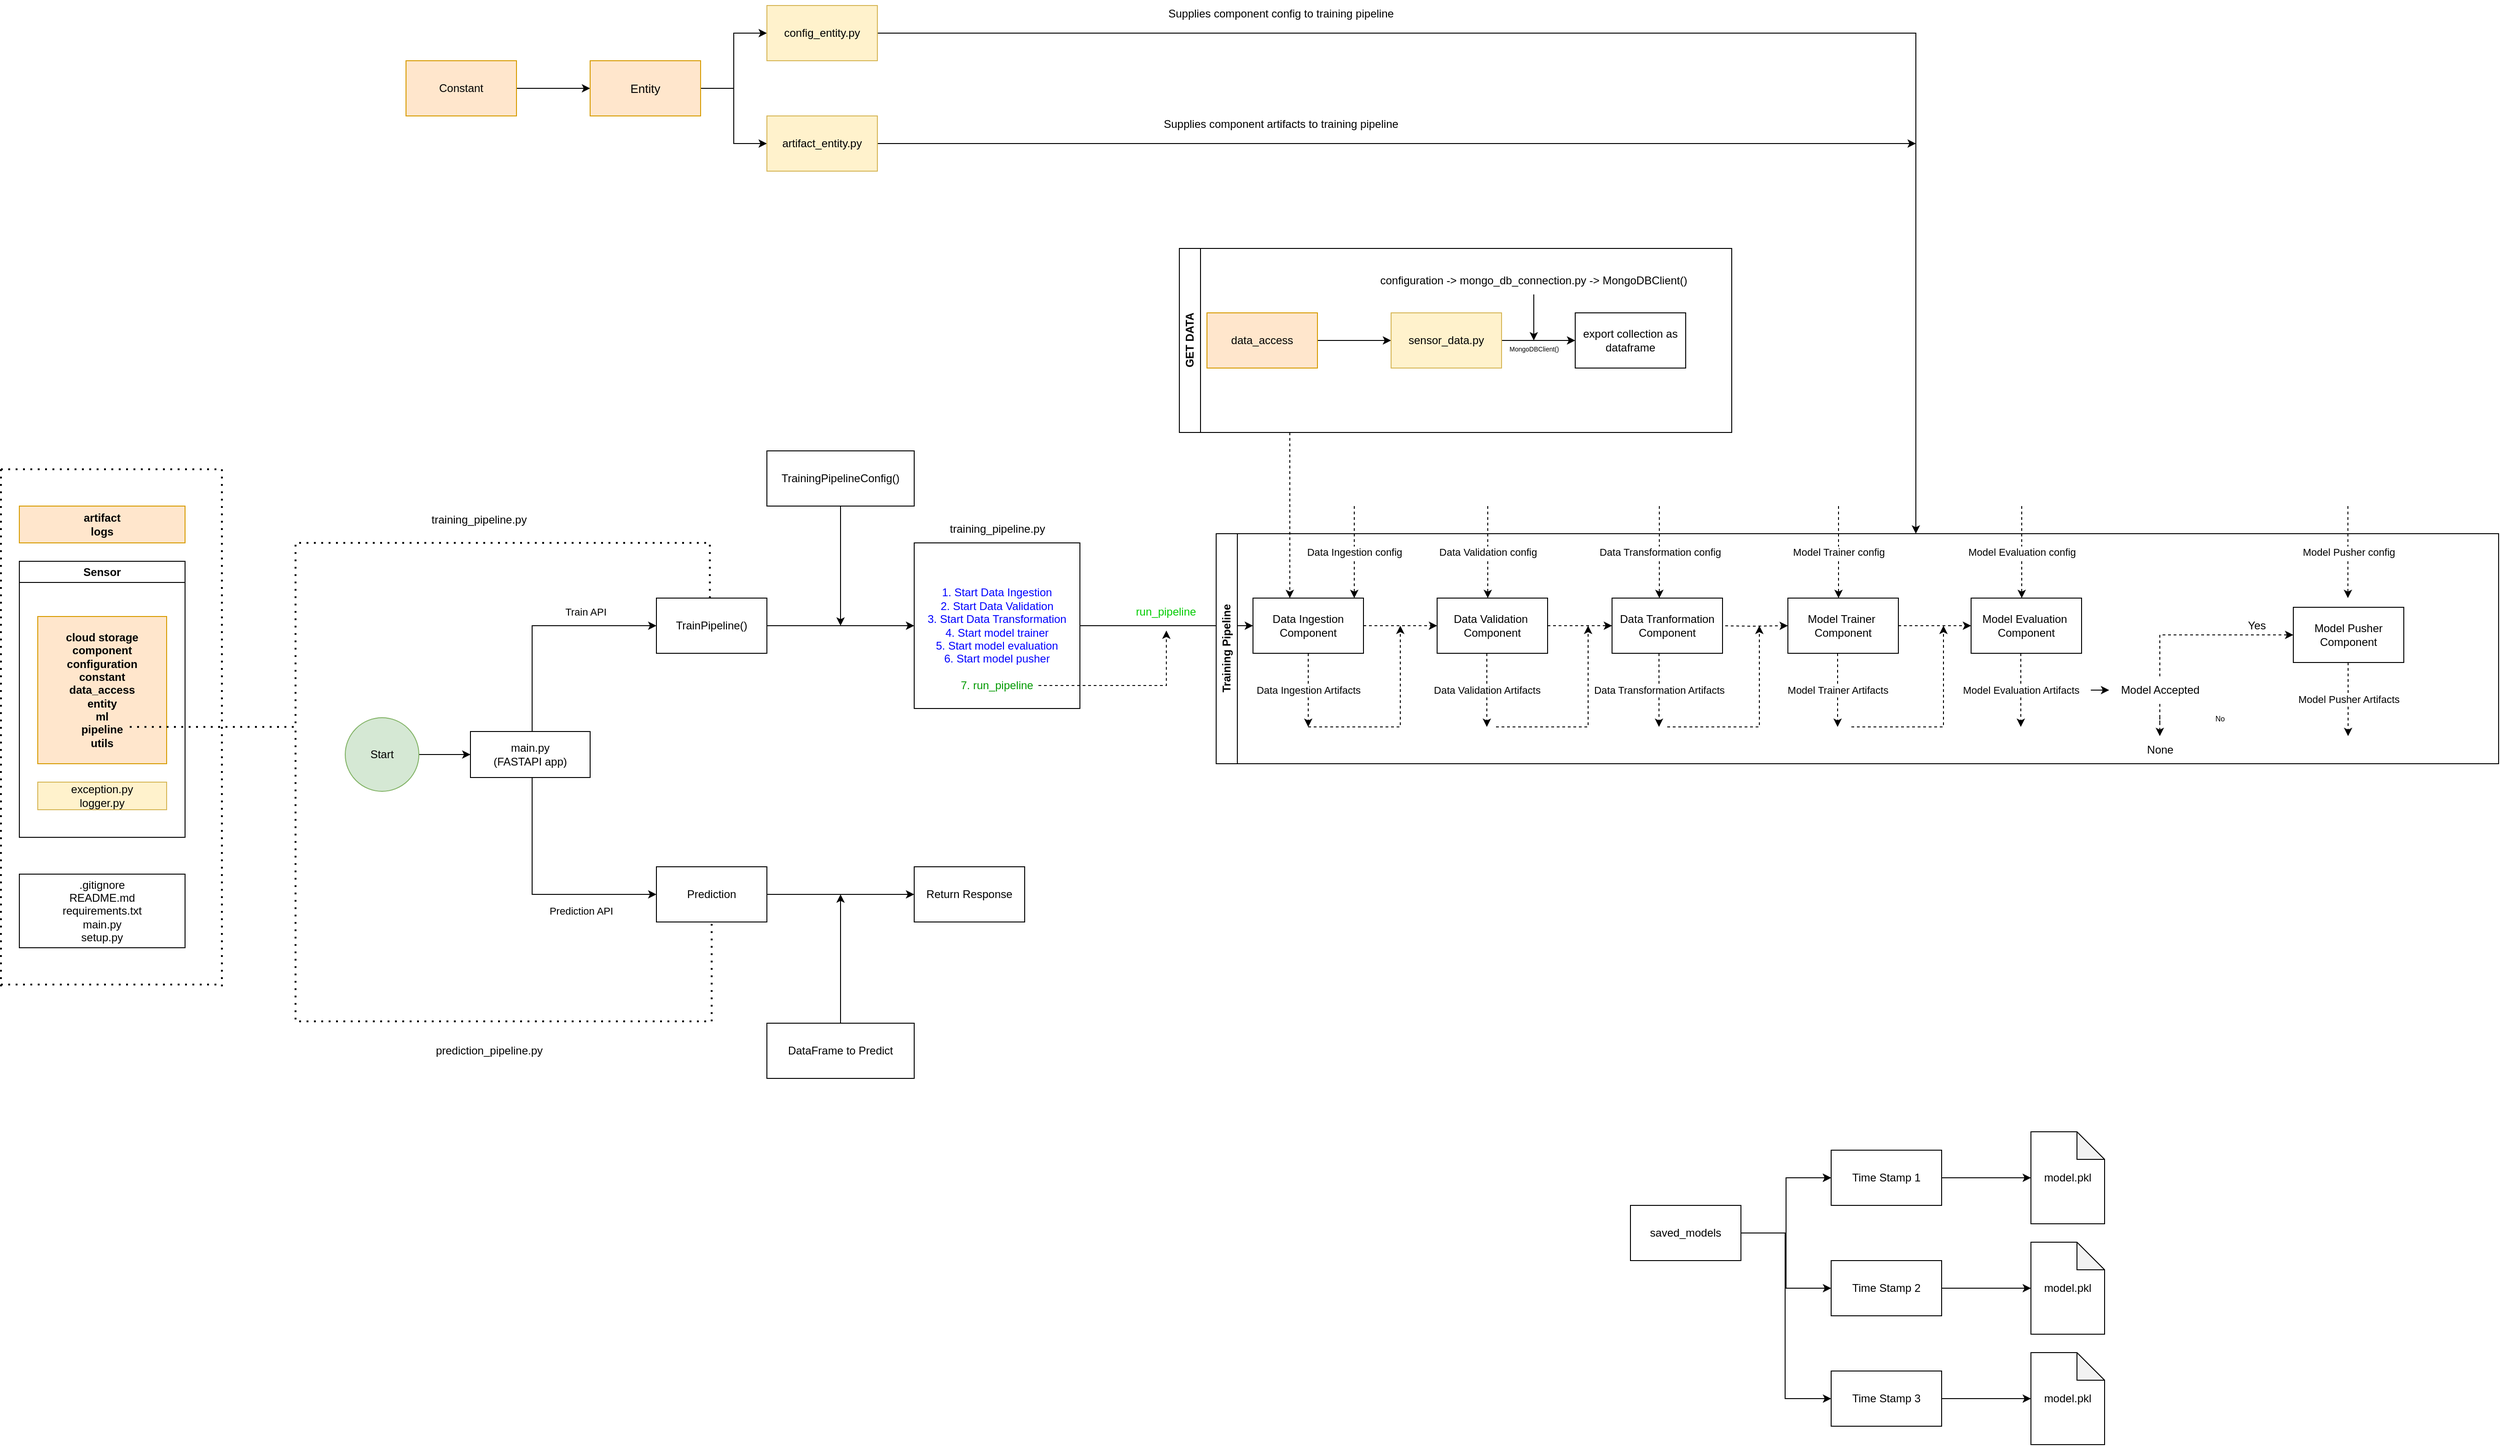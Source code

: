 <mxfile version="20.5.3" type="device"><diagram id="IPs4-Jh3RHgjPR5prfxN" name="Flow Diagram"><mxGraphModel dx="978" dy="1714" grid="1" gridSize="10" guides="1" tooltips="1" connect="1" arrows="1" fold="1" page="1" pageScale="1" pageWidth="827" pageHeight="1169" math="0" shadow="0"><root><mxCell id="0"/><mxCell id="1" parent="0"/><mxCell id="zcaishuVLPDXxo_V44S6-1" value="Sensor" style="swimlane;whiteSpace=wrap;html=1;startSize=23;" vertex="1" parent="1"><mxGeometry x="60" y="-100" width="180" height="300" as="geometry"/></mxCell><mxCell id="zcaishuVLPDXxo_V44S6-2" value="cloud storage&lt;br&gt;component&lt;br&gt;configuration&lt;br&gt;constant&lt;br&gt;data_access&lt;br&gt;entity&lt;br&gt;ml&lt;br&gt;pipeline&lt;br&gt;utils&lt;br&gt;" style="text;html=1;strokeColor=#d79b00;fillColor=#ffe6cc;align=center;verticalAlign=middle;whiteSpace=wrap;rounded=0;fontStyle=1" vertex="1" parent="zcaishuVLPDXxo_V44S6-1"><mxGeometry x="20" y="60" width="140" height="160" as="geometry"/></mxCell><mxCell id="zcaishuVLPDXxo_V44S6-3" value="exception.py&lt;br&gt;logger.py" style="text;html=1;strokeColor=#d6b656;fillColor=#fff2cc;align=center;verticalAlign=middle;whiteSpace=wrap;rounded=0;" vertex="1" parent="zcaishuVLPDXxo_V44S6-1"><mxGeometry x="20" y="240" width="140" height="30" as="geometry"/></mxCell><mxCell id="zcaishuVLPDXxo_V44S6-4" value=".gitignore&lt;br&gt;README.md&lt;br&gt;requirements.txt&lt;br&gt;main.py&lt;br&gt;setup.py" style="rounded=0;whiteSpace=wrap;html=1;" vertex="1" parent="1"><mxGeometry x="60" y="240" width="180" height="80" as="geometry"/></mxCell><mxCell id="zcaishuVLPDXxo_V44S6-5" value="artifact&lt;br&gt;logs" style="rounded=0;whiteSpace=wrap;html=1;fillColor=#ffe6cc;strokeColor=#d79b00;fontStyle=1" vertex="1" parent="1"><mxGeometry x="60" y="-160" width="180" height="40" as="geometry"/></mxCell><mxCell id="zcaishuVLPDXxo_V44S6-6" value="" style="endArrow=none;dashed=1;html=1;dashPattern=1 3;strokeWidth=2;rounded=0;" edge="1" parent="1"><mxGeometry width="50" height="50" relative="1" as="geometry"><mxPoint x="40" y="362" as="sourcePoint"/><mxPoint x="40" y="-200" as="targetPoint"/></mxGeometry></mxCell><mxCell id="zcaishuVLPDXxo_V44S6-7" value="" style="endArrow=none;dashed=1;html=1;dashPattern=1 3;strokeWidth=2;rounded=0;" edge="1" parent="1"><mxGeometry width="50" height="50" relative="1" as="geometry"><mxPoint x="280" y="362" as="sourcePoint"/><mxPoint x="280" y="-200" as="targetPoint"/></mxGeometry></mxCell><mxCell id="zcaishuVLPDXxo_V44S6-8" value="" style="endArrow=none;dashed=1;html=1;dashPattern=1 3;strokeWidth=2;rounded=0;" edge="1" parent="1"><mxGeometry width="50" height="50" relative="1" as="geometry"><mxPoint x="40" y="-200" as="sourcePoint"/><mxPoint x="280" y="-200" as="targetPoint"/></mxGeometry></mxCell><mxCell id="zcaishuVLPDXxo_V44S6-9" value="" style="endArrow=none;dashed=1;html=1;dashPattern=1 3;strokeWidth=2;rounded=0;" edge="1" parent="1"><mxGeometry width="50" height="50" relative="1" as="geometry"><mxPoint x="40" y="360" as="sourcePoint"/><mxPoint x="280" y="360" as="targetPoint"/></mxGeometry></mxCell><mxCell id="FrkZ5Uh_TTPf2oTjVdjD-3" value="" style="edgeStyle=orthogonalEdgeStyle;rounded=0;orthogonalLoop=1;jettySize=auto;html=1;exitX=0.5;exitY=0;exitDx=0;exitDy=0;" edge="1" parent="1" source="zcaishuVLPDXxo_V44S6-10" target="FrkZ5Uh_TTPf2oTjVdjD-2"><mxGeometry relative="1" as="geometry"><mxPoint x="617.0" y="50" as="sourcePoint"/><Array as="points"><mxPoint x="617" y="85"/><mxPoint x="617" y="-30"/></Array></mxGeometry></mxCell><mxCell id="FrkZ5Uh_TTPf2oTjVdjD-5" value="" style="edgeStyle=orthogonalEdgeStyle;rounded=0;orthogonalLoop=1;jettySize=auto;html=1;exitX=0.5;exitY=1;exitDx=0;exitDy=0;" edge="1" parent="1" source="zcaishuVLPDXxo_V44S6-10" target="FrkZ5Uh_TTPf2oTjVdjD-4"><mxGeometry relative="1" as="geometry"><mxPoint x="617.0" y="182" as="sourcePoint"/><Array as="points"><mxPoint x="617" y="135"/><mxPoint x="617" y="262"/></Array></mxGeometry></mxCell><mxCell id="zcaishuVLPDXxo_V44S6-10" value="main.py&lt;br&gt;(FASTAPI app)" style="rounded=0;whiteSpace=wrap;html=1;" vertex="1" parent="1"><mxGeometry x="550" y="85" width="130" height="50" as="geometry"/></mxCell><mxCell id="FrkZ5Uh_TTPf2oTjVdjD-12" value="" style="edgeStyle=orthogonalEdgeStyle;rounded=0;orthogonalLoop=1;jettySize=auto;html=1;" edge="1" parent="1" source="FrkZ5Uh_TTPf2oTjVdjD-2" target="FrkZ5Uh_TTPf2oTjVdjD-11"><mxGeometry relative="1" as="geometry"/></mxCell><mxCell id="FrkZ5Uh_TTPf2oTjVdjD-2" value="TrainPipeline()" style="whiteSpace=wrap;html=1;rounded=0;" vertex="1" parent="1"><mxGeometry x="752" y="-60" width="120" height="60" as="geometry"/></mxCell><mxCell id="FrkZ5Uh_TTPf2oTjVdjD-16" style="edgeStyle=orthogonalEdgeStyle;rounded=0;orthogonalLoop=1;jettySize=auto;html=1;entryX=0;entryY=0.5;entryDx=0;entryDy=0;fontColor=#000000;" edge="1" parent="1" source="FrkZ5Uh_TTPf2oTjVdjD-4"><mxGeometry relative="1" as="geometry"><mxPoint x="1032" y="262" as="targetPoint"/></mxGeometry></mxCell><mxCell id="FrkZ5Uh_TTPf2oTjVdjD-4" value="Prediction" style="whiteSpace=wrap;html=1;rounded=0;" vertex="1" parent="1"><mxGeometry x="752" y="232" width="120" height="60" as="geometry"/></mxCell><mxCell id="FrkZ5Uh_TTPf2oTjVdjD-6" value="" style="endArrow=none;dashed=1;html=1;dashPattern=1 3;strokeWidth=2;rounded=0;exitX=0.714;exitY=0.75;exitDx=0;exitDy=0;exitPerimeter=0;" edge="1" parent="1" source="zcaishuVLPDXxo_V44S6-2"><mxGeometry width="50" height="50" relative="1" as="geometry"><mxPoint x="410" y="110" as="sourcePoint"/><mxPoint x="810" y="-60" as="targetPoint"/><Array as="points"><mxPoint x="360" y="80"/><mxPoint x="360" y="-120"/><mxPoint x="810" y="-120"/><mxPoint x="810" y="-60"/></Array></mxGeometry></mxCell><mxCell id="FrkZ5Uh_TTPf2oTjVdjD-8" value="" style="endArrow=none;dashed=1;html=1;dashPattern=1 3;strokeWidth=2;rounded=0;entryX=0.5;entryY=1;entryDx=0;entryDy=0;" edge="1" parent="1" target="FrkZ5Uh_TTPf2oTjVdjD-4"><mxGeometry width="50" height="50" relative="1" as="geometry"><mxPoint x="180" y="80" as="sourcePoint"/><mxPoint x="670" y="200" as="targetPoint"/><Array as="points"><mxPoint x="360" y="80"/><mxPoint x="360" y="400"/><mxPoint x="720" y="400"/><mxPoint x="812" y="400"/></Array></mxGeometry></mxCell><mxCell id="FrkZ5Uh_TTPf2oTjVdjD-9" value="training_pipeline.py" style="text;html=1;align=center;verticalAlign=middle;resizable=0;points=[];autosize=1;strokeColor=none;fillColor=none;" vertex="1" parent="1"><mxGeometry x="494" y="-160" width="130" height="30" as="geometry"/></mxCell><mxCell id="FrkZ5Uh_TTPf2oTjVdjD-10" value="prediction_pipeline.py" style="text;html=1;align=center;verticalAlign=middle;resizable=0;points=[];autosize=1;strokeColor=none;fillColor=none;" vertex="1" parent="1"><mxGeometry x="500" y="417" width="140" height="30" as="geometry"/></mxCell><mxCell id="FrkZ5Uh_TTPf2oTjVdjD-23" value="" style="edgeStyle=orthogonalEdgeStyle;rounded=0;orthogonalLoop=1;jettySize=auto;html=1;fontColor=#000000;" edge="1" parent="1" source="FrkZ5Uh_TTPf2oTjVdjD-11" target="FrkZ5Uh_TTPf2oTjVdjD-22"><mxGeometry relative="1" as="geometry"/></mxCell><mxCell id="FrkZ5Uh_TTPf2oTjVdjD-11" value="&lt;font color=&quot;#0000ff&quot;&gt;1. Start Data Ingestion&lt;br&gt;2. Start Data Validation&lt;br&gt;3. Start Data Transformation&lt;br&gt;4. Start model trainer&lt;br&gt;5. Start model evaluation&lt;br&gt;6. Start model pusher&lt;/font&gt;&lt;br&gt;" style="whiteSpace=wrap;html=1;rounded=0;" vertex="1" parent="1"><mxGeometry x="1032" y="-120" width="180" height="180" as="geometry"/></mxCell><mxCell id="FrkZ5Uh_TTPf2oTjVdjD-14" style="edgeStyle=orthogonalEdgeStyle;rounded=0;orthogonalLoop=1;jettySize=auto;html=1;fontColor=#009900;" edge="1" parent="1" source="FrkZ5Uh_TTPf2oTjVdjD-13"><mxGeometry relative="1" as="geometry"><mxPoint x="952" y="-30" as="targetPoint"/></mxGeometry></mxCell><mxCell id="FrkZ5Uh_TTPf2oTjVdjD-13" value="&lt;font color=&quot;#000000&quot;&gt;TrainingPipelineConfig()&lt;/font&gt;" style="rounded=0;whiteSpace=wrap;html=1;fontColor=#009900;" vertex="1" parent="1"><mxGeometry x="872" y="-220" width="160" height="60" as="geometry"/></mxCell><mxCell id="FrkZ5Uh_TTPf2oTjVdjD-18" style="edgeStyle=orthogonalEdgeStyle;rounded=0;orthogonalLoop=1;jettySize=auto;html=1;fontColor=#000000;" edge="1" parent="1" source="FrkZ5Uh_TTPf2oTjVdjD-17"><mxGeometry relative="1" as="geometry"><mxPoint x="952" y="262" as="targetPoint"/></mxGeometry></mxCell><mxCell id="FrkZ5Uh_TTPf2oTjVdjD-17" value="&lt;font color=&quot;#000000&quot;&gt;DataFrame to Predict&lt;/font&gt;" style="rounded=0;whiteSpace=wrap;html=1;fontColor=#009900;" vertex="1" parent="1"><mxGeometry x="872" y="402" width="160" height="60" as="geometry"/></mxCell><mxCell id="FrkZ5Uh_TTPf2oTjVdjD-21" value="" style="edgeStyle=orthogonalEdgeStyle;rounded=0;orthogonalLoop=1;jettySize=auto;html=1;fontColor=#000000;" edge="1" parent="1" source="FrkZ5Uh_TTPf2oTjVdjD-20" target="zcaishuVLPDXxo_V44S6-10"><mxGeometry relative="1" as="geometry"/></mxCell><mxCell id="FrkZ5Uh_TTPf2oTjVdjD-20" value="Start" style="ellipse;whiteSpace=wrap;html=1;aspect=fixed;fillColor=#d5e8d4;strokeColor=#82b366;" vertex="1" parent="1"><mxGeometry x="414" y="70" width="80" height="80" as="geometry"/></mxCell><mxCell id="FrkZ5Uh_TTPf2oTjVdjD-43" value="" style="edgeStyle=orthogonalEdgeStyle;rounded=0;orthogonalLoop=1;jettySize=auto;html=1;dashed=1;fontColor=#000000;" edge="1" parent="1" source="FrkZ5Uh_TTPf2oTjVdjD-22" target="FrkZ5Uh_TTPf2oTjVdjD-42"><mxGeometry relative="1" as="geometry"/></mxCell><mxCell id="FrkZ5Uh_TTPf2oTjVdjD-22" value="Data Ingestion&lt;br&gt;Component" style="whiteSpace=wrap;html=1;rounded=0;" vertex="1" parent="1"><mxGeometry x="1400" y="-60" width="120" height="60" as="geometry"/></mxCell><mxCell id="FrkZ5Uh_TTPf2oTjVdjD-27" value="&lt;font color=&quot;#00cc00&quot;&gt;run_pipeline&lt;/font&gt;" style="text;html=1;align=center;verticalAlign=middle;resizable=0;points=[];autosize=1;strokeColor=none;fillColor=none;fontColor=#000000;" vertex="1" parent="1"><mxGeometry x="1260" y="-60" width="90" height="30" as="geometry"/></mxCell><mxCell id="FrkZ5Uh_TTPf2oTjVdjD-29" style="edgeStyle=orthogonalEdgeStyle;rounded=0;orthogonalLoop=1;jettySize=auto;html=1;entryX=0.51;entryY=1.175;entryDx=0;entryDy=0;entryPerimeter=0;fontColor=#000000;dashed=1;" edge="1" parent="1" source="FrkZ5Uh_TTPf2oTjVdjD-28" target="FrkZ5Uh_TTPf2oTjVdjD-27"><mxGeometry relative="1" as="geometry"/></mxCell><mxCell id="FrkZ5Uh_TTPf2oTjVdjD-28" value="&lt;font color=&quot;#009900&quot;&gt;7. run_pipeline&lt;/font&gt;" style="text;html=1;strokeColor=none;fillColor=none;align=center;verticalAlign=middle;whiteSpace=wrap;rounded=0;fontColor=#000000;" vertex="1" parent="1"><mxGeometry x="1077" y="20" width="90" height="30" as="geometry"/></mxCell><mxCell id="FrkZ5Uh_TTPf2oTjVdjD-33" value="&lt;font color=&quot;#000000&quot;&gt;training_pipeline.py&lt;/font&gt;" style="text;html=1;align=center;verticalAlign=middle;resizable=0;points=[];autosize=1;strokeColor=none;fillColor=none;fontColor=#00CC00;" vertex="1" parent="1"><mxGeometry x="1057" y="-150" width="130" height="30" as="geometry"/></mxCell><mxCell id="FrkZ5Uh_TTPf2oTjVdjD-40" value="Data" style="endArrow=classic;html=1;rounded=0;dashed=1;fontColor=#000000;exitX=0.5;exitY=1;exitDx=0;exitDy=0;" edge="1" parent="1" source="FrkZ5Uh_TTPf2oTjVdjD-22"><mxGeometry relative="1" as="geometry"><mxPoint x="1390" y="60" as="sourcePoint"/><mxPoint x="1460" y="80" as="targetPoint"/></mxGeometry></mxCell><mxCell id="FrkZ5Uh_TTPf2oTjVdjD-41" value="Data Ingestion Artifacts" style="edgeLabel;resizable=0;html=1;align=center;verticalAlign=middle;fontColor=#000000;" connectable="0" vertex="1" parent="FrkZ5Uh_TTPf2oTjVdjD-40"><mxGeometry relative="1" as="geometry"/></mxCell><mxCell id="FrkZ5Uh_TTPf2oTjVdjD-61" value="" style="edgeStyle=orthogonalEdgeStyle;rounded=0;orthogonalLoop=1;jettySize=auto;html=1;dashed=1;fontColor=#000000;" edge="1" parent="1" source="FrkZ5Uh_TTPf2oTjVdjD-42" target="FrkZ5Uh_TTPf2oTjVdjD-50"><mxGeometry relative="1" as="geometry"/></mxCell><mxCell id="FrkZ5Uh_TTPf2oTjVdjD-42" value="Data Validation&amp;nbsp;&lt;br&gt;Component" style="whiteSpace=wrap;html=1;rounded=0;" vertex="1" parent="1"><mxGeometry x="1600" y="-60" width="120" height="60" as="geometry"/></mxCell><mxCell id="FrkZ5Uh_TTPf2oTjVdjD-44" value="" style="endArrow=classic;html=1;rounded=0;dashed=1;fontColor=#000000;" edge="1" parent="1"><mxGeometry relative="1" as="geometry"><mxPoint x="1655" y="-160" as="sourcePoint"/><mxPoint x="1655" y="-60" as="targetPoint"/></mxGeometry></mxCell><mxCell id="FrkZ5Uh_TTPf2oTjVdjD-45" value="Data Validation config" style="edgeLabel;resizable=0;html=1;align=center;verticalAlign=middle;fontColor=#000000;" connectable="0" vertex="1" parent="FrkZ5Uh_TTPf2oTjVdjD-44"><mxGeometry relative="1" as="geometry"/></mxCell><mxCell id="FrkZ5Uh_TTPf2oTjVdjD-46" value="Data" style="endArrow=classic;html=1;rounded=0;dashed=1;fontColor=#000000;exitX=0.5;exitY=1;exitDx=0;exitDy=0;" edge="1" parent="1"><mxGeometry relative="1" as="geometry"><mxPoint x="1654" as="sourcePoint"/><mxPoint x="1654" y="80" as="targetPoint"/></mxGeometry></mxCell><mxCell id="FrkZ5Uh_TTPf2oTjVdjD-47" value="Data Validation Artifacts" style="edgeLabel;resizable=0;html=1;align=center;verticalAlign=middle;fontColor=#000000;" connectable="0" vertex="1" parent="FrkZ5Uh_TTPf2oTjVdjD-46"><mxGeometry relative="1" as="geometry"/></mxCell><mxCell id="FrkZ5Uh_TTPf2oTjVdjD-48" value="" style="endArrow=classic;html=1;rounded=0;dashed=1;fontColor=#000000;" edge="1" parent="1"><mxGeometry width="50" height="50" relative="1" as="geometry"><mxPoint x="1460" y="80" as="sourcePoint"/><mxPoint x="1560" y="-30" as="targetPoint"/><Array as="points"><mxPoint x="1560" y="80"/></Array></mxGeometry></mxCell><mxCell id="FrkZ5Uh_TTPf2oTjVdjD-49" value="" style="edgeStyle=orthogonalEdgeStyle;rounded=0;orthogonalLoop=1;jettySize=auto;html=1;dashed=1;fontColor=#000000;" edge="1" parent="1" target="FrkZ5Uh_TTPf2oTjVdjD-55"><mxGeometry relative="1" as="geometry"><mxPoint x="1901.0" y="-30" as="sourcePoint"/></mxGeometry></mxCell><mxCell id="FrkZ5Uh_TTPf2oTjVdjD-50" value="Data Tranformation&lt;br&gt;Component" style="whiteSpace=wrap;html=1;rounded=0;" vertex="1" parent="1"><mxGeometry x="1790" y="-60" width="120" height="60" as="geometry"/></mxCell><mxCell id="FrkZ5Uh_TTPf2oTjVdjD-51" value="" style="endArrow=classic;html=1;rounded=0;dashed=1;fontColor=#000000;" edge="1" parent="1"><mxGeometry relative="1" as="geometry"><mxPoint x="1841.38" y="-160" as="sourcePoint"/><mxPoint x="1841.38" y="-60" as="targetPoint"/></mxGeometry></mxCell><mxCell id="FrkZ5Uh_TTPf2oTjVdjD-52" value="Data Transformation config" style="edgeLabel;resizable=0;html=1;align=center;verticalAlign=middle;fontColor=#000000;" connectable="0" vertex="1" parent="FrkZ5Uh_TTPf2oTjVdjD-51"><mxGeometry relative="1" as="geometry"/></mxCell><mxCell id="FrkZ5Uh_TTPf2oTjVdjD-53" value="Data" style="endArrow=classic;html=1;rounded=0;dashed=1;fontColor=#000000;exitX=0.5;exitY=1;exitDx=0;exitDy=0;" edge="1" parent="1"><mxGeometry relative="1" as="geometry"><mxPoint x="1841.0" as="sourcePoint"/><mxPoint x="1841" y="80" as="targetPoint"/></mxGeometry></mxCell><mxCell id="FrkZ5Uh_TTPf2oTjVdjD-54" value="Data Transformation Artifacts" style="edgeLabel;resizable=0;html=1;align=center;verticalAlign=middle;fontColor=#000000;" connectable="0" vertex="1" parent="FrkZ5Uh_TTPf2oTjVdjD-53"><mxGeometry relative="1" as="geometry"/></mxCell><mxCell id="FrkZ5Uh_TTPf2oTjVdjD-68" value="" style="edgeStyle=orthogonalEdgeStyle;rounded=0;orthogonalLoop=1;jettySize=auto;html=1;dashed=1;fontColor=#000000;" edge="1" parent="1" source="FrkZ5Uh_TTPf2oTjVdjD-55" target="FrkZ5Uh_TTPf2oTjVdjD-63"><mxGeometry relative="1" as="geometry"/></mxCell><mxCell id="FrkZ5Uh_TTPf2oTjVdjD-55" value="Model Trainer&amp;nbsp;&lt;br&gt;Component" style="whiteSpace=wrap;html=1;rounded=0;" vertex="1" parent="1"><mxGeometry x="1981" y="-60" width="120" height="60" as="geometry"/></mxCell><mxCell id="FrkZ5Uh_TTPf2oTjVdjD-56" value="" style="endArrow=classic;html=1;rounded=0;dashed=1;fontColor=#000000;" edge="1" parent="1"><mxGeometry relative="1" as="geometry"><mxPoint x="2036" y="-160" as="sourcePoint"/><mxPoint x="2036" y="-60" as="targetPoint"/></mxGeometry></mxCell><mxCell id="FrkZ5Uh_TTPf2oTjVdjD-57" value="Model Trainer config" style="edgeLabel;resizable=0;html=1;align=center;verticalAlign=middle;fontColor=#000000;" connectable="0" vertex="1" parent="FrkZ5Uh_TTPf2oTjVdjD-56"><mxGeometry relative="1" as="geometry"/></mxCell><mxCell id="FrkZ5Uh_TTPf2oTjVdjD-58" value="Data" style="endArrow=classic;html=1;rounded=0;dashed=1;fontColor=#000000;exitX=0.5;exitY=1;exitDx=0;exitDy=0;" edge="1" parent="1"><mxGeometry relative="1" as="geometry"><mxPoint x="2035" as="sourcePoint"/><mxPoint x="2035" y="80" as="targetPoint"/></mxGeometry></mxCell><mxCell id="FrkZ5Uh_TTPf2oTjVdjD-59" value="Model Trainer Artifacts" style="edgeLabel;resizable=0;html=1;align=center;verticalAlign=middle;fontColor=#000000;" connectable="0" vertex="1" parent="FrkZ5Uh_TTPf2oTjVdjD-58"><mxGeometry relative="1" as="geometry"/></mxCell><mxCell id="FrkZ5Uh_TTPf2oTjVdjD-63" value="Model Evaluation&amp;nbsp;&lt;br&gt;Component" style="whiteSpace=wrap;html=1;rounded=0;" vertex="1" parent="1"><mxGeometry x="2180" y="-60" width="120" height="60" as="geometry"/></mxCell><mxCell id="FrkZ5Uh_TTPf2oTjVdjD-64" value="" style="endArrow=classic;html=1;rounded=0;dashed=1;fontColor=#000000;" edge="1" parent="1"><mxGeometry relative="1" as="geometry"><mxPoint x="2235" y="-160" as="sourcePoint"/><mxPoint x="2235" y="-60" as="targetPoint"/></mxGeometry></mxCell><mxCell id="FrkZ5Uh_TTPf2oTjVdjD-65" value="Model Evaluation config" style="edgeLabel;resizable=0;html=1;align=center;verticalAlign=middle;fontColor=#000000;" connectable="0" vertex="1" parent="FrkZ5Uh_TTPf2oTjVdjD-64"><mxGeometry relative="1" as="geometry"/></mxCell><mxCell id="FrkZ5Uh_TTPf2oTjVdjD-66" value="Data" style="endArrow=classic;html=1;rounded=0;dashed=1;fontColor=#000000;exitX=0.5;exitY=1;exitDx=0;exitDy=0;" edge="1" parent="1"><mxGeometry relative="1" as="geometry"><mxPoint x="2234" as="sourcePoint"/><mxPoint x="2234" y="80" as="targetPoint"/></mxGeometry></mxCell><mxCell id="FrkZ5Uh_TTPf2oTjVdjD-67" value="Model Evaluation Artifacts" style="edgeLabel;resizable=0;html=1;align=center;verticalAlign=middle;fontColor=#000000;" connectable="0" vertex="1" parent="FrkZ5Uh_TTPf2oTjVdjD-66"><mxGeometry relative="1" as="geometry"/></mxCell><mxCell id="FrkZ5Uh_TTPf2oTjVdjD-69" value="Training Pipeline" style="swimlane;horizontal=0;whiteSpace=wrap;html=1;fontColor=#000000;" vertex="1" parent="1"><mxGeometry x="1360" y="-130" width="1393" height="250" as="geometry"/></mxCell><mxCell id="FrkZ5Uh_TTPf2oTjVdjD-71" value="Model Pusher&lt;br&gt;Component" style="rounded=0;whiteSpace=wrap;html=1;fontColor=#000000;" vertex="1" parent="FrkZ5Uh_TTPf2oTjVdjD-69"><mxGeometry x="1170" y="80" width="120" height="60" as="geometry"/></mxCell><mxCell id="FrkZ5Uh_TTPf2oTjVdjD-72" value="" style="endArrow=classic;html=1;rounded=0;dashed=1;fontColor=#000000;" edge="1" parent="FrkZ5Uh_TTPf2oTjVdjD-69"><mxGeometry relative="1" as="geometry"><mxPoint x="1229.29" y="-30" as="sourcePoint"/><mxPoint x="1229.29" y="70" as="targetPoint"/></mxGeometry></mxCell><mxCell id="FrkZ5Uh_TTPf2oTjVdjD-73" value="Model Pusher config" style="edgeLabel;resizable=0;html=1;align=center;verticalAlign=middle;fontColor=#000000;" connectable="0" vertex="1" parent="FrkZ5Uh_TTPf2oTjVdjD-72"><mxGeometry relative="1" as="geometry"/></mxCell><mxCell id="FrkZ5Uh_TTPf2oTjVdjD-77" value="" style="edgeStyle=orthogonalEdgeStyle;rounded=0;orthogonalLoop=1;jettySize=auto;html=1;dashed=1;fontColor=#000000;" edge="1" parent="FrkZ5Uh_TTPf2oTjVdjD-69" source="FrkZ5Uh_TTPf2oTjVdjD-74" target="FrkZ5Uh_TTPf2oTjVdjD-76"><mxGeometry relative="1" as="geometry"/></mxCell><mxCell id="FrkZ5Uh_TTPf2oTjVdjD-81" style="edgeStyle=orthogonalEdgeStyle;rounded=0;orthogonalLoop=1;jettySize=auto;html=1;entryX=0;entryY=0.5;entryDx=0;entryDy=0;dashed=1;fontColor=#000000;" edge="1" parent="FrkZ5Uh_TTPf2oTjVdjD-69" source="FrkZ5Uh_TTPf2oTjVdjD-74" target="FrkZ5Uh_TTPf2oTjVdjD-71"><mxGeometry relative="1" as="geometry"><Array as="points"><mxPoint x="1025" y="110"/></Array></mxGeometry></mxCell><mxCell id="FrkZ5Uh_TTPf2oTjVdjD-74" value="Model Accepted" style="text;html=1;align=center;verticalAlign=middle;resizable=0;points=[];autosize=1;strokeColor=none;fillColor=none;fontColor=#000000;" vertex="1" parent="FrkZ5Uh_TTPf2oTjVdjD-69"><mxGeometry x="970" y="155" width="110" height="30" as="geometry"/></mxCell><mxCell id="FrkZ5Uh_TTPf2oTjVdjD-76" value="None" style="text;html=1;align=center;verticalAlign=middle;resizable=0;points=[];autosize=1;strokeColor=none;fillColor=none;fontColor=#000000;" vertex="1" parent="FrkZ5Uh_TTPf2oTjVdjD-69"><mxGeometry x="1000" y="220" width="50" height="30" as="geometry"/></mxCell><mxCell id="FrkZ5Uh_TTPf2oTjVdjD-83" value="Data" style="endArrow=classic;html=1;rounded=0;dashed=1;fontColor=#000000;exitX=0.5;exitY=1;exitDx=0;exitDy=0;" edge="1" parent="FrkZ5Uh_TTPf2oTjVdjD-69"><mxGeometry relative="1" as="geometry"><mxPoint x="1229.5" y="140" as="sourcePoint"/><mxPoint x="1229.5" y="220" as="targetPoint"/></mxGeometry></mxCell><mxCell id="FrkZ5Uh_TTPf2oTjVdjD-84" value="Model Pusher Artifacts" style="edgeLabel;resizable=0;html=1;align=center;verticalAlign=middle;fontColor=#000000;" connectable="0" vertex="1" parent="FrkZ5Uh_TTPf2oTjVdjD-83"><mxGeometry relative="1" as="geometry"/></mxCell><mxCell id="FrkZ5Uh_TTPf2oTjVdjD-38" value="" style="endArrow=classic;html=1;rounded=0;dashed=1;fontColor=#000000;" edge="1" parent="FrkZ5Uh_TTPf2oTjVdjD-69"><mxGeometry relative="1" as="geometry"><mxPoint x="150" y="-30" as="sourcePoint"/><mxPoint x="150" y="70" as="targetPoint"/></mxGeometry></mxCell><mxCell id="FrkZ5Uh_TTPf2oTjVdjD-39" value="Data Ingestion config" style="edgeLabel;resizable=0;html=1;align=center;verticalAlign=middle;fontColor=#000000;" connectable="0" vertex="1" parent="FrkZ5Uh_TTPf2oTjVdjD-38"><mxGeometry relative="1" as="geometry"/></mxCell><mxCell id="FrkZ5Uh_TTPf2oTjVdjD-115" value="" style="endArrow=classic;html=1;rounded=0;fontSize=12;fontColor=#000000;dashed=1;" edge="1" parent="FrkZ5Uh_TTPf2oTjVdjD-69"><mxGeometry width="50" height="50" relative="1" as="geometry"><mxPoint x="80" y="-110" as="sourcePoint"/><mxPoint x="80" y="70" as="targetPoint"/></mxGeometry></mxCell><mxCell id="FrkZ5Uh_TTPf2oTjVdjD-128" value="" style="endArrow=classic;html=1;rounded=0;dashed=1;fontColor=#000000;" edge="1" parent="FrkZ5Uh_TTPf2oTjVdjD-69"><mxGeometry width="50" height="50" relative="1" as="geometry"><mxPoint x="304" y="210" as="sourcePoint"/><mxPoint x="404" y="100" as="targetPoint"/><Array as="points"><mxPoint x="404" y="210"/></Array></mxGeometry></mxCell><mxCell id="FrkZ5Uh_TTPf2oTjVdjD-129" value="" style="endArrow=classic;html=1;rounded=0;dashed=1;fontColor=#000000;" edge="1" parent="FrkZ5Uh_TTPf2oTjVdjD-69"><mxGeometry width="50" height="50" relative="1" as="geometry"><mxPoint x="490" y="210" as="sourcePoint"/><mxPoint x="590" y="100" as="targetPoint"/><Array as="points"><mxPoint x="590" y="210"/></Array></mxGeometry></mxCell><mxCell id="FrkZ5Uh_TTPf2oTjVdjD-130" value="" style="endArrow=classic;html=1;rounded=0;dashed=1;fontColor=#000000;" edge="1" parent="FrkZ5Uh_TTPf2oTjVdjD-69"><mxGeometry width="50" height="50" relative="1" as="geometry"><mxPoint x="690" y="210" as="sourcePoint"/><mxPoint x="790" y="100" as="targetPoint"/><Array as="points"><mxPoint x="790" y="210"/></Array></mxGeometry></mxCell><mxCell id="FrkZ5Uh_TTPf2oTjVdjD-131" value="" style="endArrow=classic;html=1;rounded=0;fontSize=7;fontColor=#000000;" edge="1" parent="FrkZ5Uh_TTPf2oTjVdjD-69" target="FrkZ5Uh_TTPf2oTjVdjD-74"><mxGeometry width="50" height="50" relative="1" as="geometry"><mxPoint x="950" y="170" as="sourcePoint"/><mxPoint x="990" y="150" as="targetPoint"/></mxGeometry></mxCell><mxCell id="FrkZ5Uh_TTPf2oTjVdjD-79" value="&lt;font style=&quot;font-size: 8px;&quot;&gt;No&lt;/font&gt;" style="text;html=1;align=center;verticalAlign=middle;resizable=0;points=[];autosize=1;strokeColor=none;fillColor=none;fontColor=#000000;" vertex="1" parent="1"><mxGeometry x="2435" y="55" width="30" height="30" as="geometry"/></mxCell><mxCell id="FrkZ5Uh_TTPf2oTjVdjD-82" value="Yes" style="text;html=1;align=center;verticalAlign=middle;resizable=0;points=[];autosize=1;strokeColor=none;fillColor=none;fontColor=#000000;" vertex="1" parent="1"><mxGeometry x="2470" y="-45" width="40" height="30" as="geometry"/></mxCell><mxCell id="FrkZ5Uh_TTPf2oTjVdjD-89" value="" style="edgeStyle=orthogonalEdgeStyle;rounded=0;orthogonalLoop=1;jettySize=auto;html=1;fontSize=12;fontColor=#000000;" edge="1" parent="1" source="FrkZ5Uh_TTPf2oTjVdjD-85" target="FrkZ5Uh_TTPf2oTjVdjD-88"><mxGeometry relative="1" as="geometry"/></mxCell><mxCell id="FrkZ5Uh_TTPf2oTjVdjD-85" value="&lt;font style=&quot;font-size: 12px;&quot;&gt;Constant&lt;/font&gt;" style="rounded=0;whiteSpace=wrap;html=1;fontSize=8;fillColor=#ffe6cc;strokeColor=#d79b00;" vertex="1" parent="1"><mxGeometry x="480" y="-644" width="120" height="60" as="geometry"/></mxCell><mxCell id="FrkZ5Uh_TTPf2oTjVdjD-91" value="" style="edgeStyle=orthogonalEdgeStyle;rounded=0;orthogonalLoop=1;jettySize=auto;html=1;fontSize=13;fontColor=#000000;" edge="1" parent="1" source="FrkZ5Uh_TTPf2oTjVdjD-88" target="FrkZ5Uh_TTPf2oTjVdjD-90"><mxGeometry relative="1" as="geometry"/></mxCell><mxCell id="FrkZ5Uh_TTPf2oTjVdjD-93" value="" style="edgeStyle=orthogonalEdgeStyle;rounded=0;orthogonalLoop=1;jettySize=auto;html=1;fontSize=13;fontColor=#000000;" edge="1" parent="1" source="FrkZ5Uh_TTPf2oTjVdjD-88" target="FrkZ5Uh_TTPf2oTjVdjD-92"><mxGeometry relative="1" as="geometry"/></mxCell><mxCell id="FrkZ5Uh_TTPf2oTjVdjD-88" value="&lt;font style=&quot;font-size: 13px;&quot;&gt;Entity&lt;/font&gt;" style="rounded=0;whiteSpace=wrap;html=1;fontSize=8;fillColor=#ffe6cc;strokeColor=#d79b00;" vertex="1" parent="1"><mxGeometry x="680" y="-644" width="120" height="60" as="geometry"/></mxCell><mxCell id="FrkZ5Uh_TTPf2oTjVdjD-94" style="edgeStyle=orthogonalEdgeStyle;rounded=0;orthogonalLoop=1;jettySize=auto;html=1;fontSize=12;fontColor=#000000;" edge="1" parent="1" source="FrkZ5Uh_TTPf2oTjVdjD-90"><mxGeometry relative="1" as="geometry"><mxPoint x="2120" y="-130" as="targetPoint"/><Array as="points"><mxPoint x="2120" y="-674"/><mxPoint x="2120" y="-220"/></Array></mxGeometry></mxCell><mxCell id="FrkZ5Uh_TTPf2oTjVdjD-90" value="&lt;font style=&quot;font-size: 12px;&quot;&gt;config_entity.py&lt;/font&gt;" style="whiteSpace=wrap;html=1;fontSize=8;rounded=0;fillColor=#fff2cc;strokeColor=#d6b656;" vertex="1" parent="1"><mxGeometry x="872" y="-704" width="120" height="60" as="geometry"/></mxCell><mxCell id="FrkZ5Uh_TTPf2oTjVdjD-98" style="edgeStyle=orthogonalEdgeStyle;rounded=0;orthogonalLoop=1;jettySize=auto;html=1;fontSize=12;fontColor=#000000;" edge="1" parent="1" source="FrkZ5Uh_TTPf2oTjVdjD-92"><mxGeometry relative="1" as="geometry"><mxPoint x="2120" y="-554" as="targetPoint"/></mxGeometry></mxCell><mxCell id="FrkZ5Uh_TTPf2oTjVdjD-92" value="&lt;font style=&quot;font-size: 12px;&quot;&gt;artifact_entity.py&lt;/font&gt;" style="whiteSpace=wrap;html=1;fontSize=8;rounded=0;fillColor=#fff2cc;strokeColor=#d6b656;" vertex="1" parent="1"><mxGeometry x="872" y="-584" width="120" height="60" as="geometry"/></mxCell><mxCell id="FrkZ5Uh_TTPf2oTjVdjD-95" value="Supplies component config to training pipeline" style="text;html=1;align=center;verticalAlign=middle;resizable=0;points=[];autosize=1;strokeColor=none;fillColor=none;fontSize=12;fontColor=#000000;" vertex="1" parent="1"><mxGeometry x="1295" y="-710" width="270" height="30" as="geometry"/></mxCell><mxCell id="FrkZ5Uh_TTPf2oTjVdjD-99" value="Supplies component artifacts to training pipeline" style="text;html=1;align=center;verticalAlign=middle;resizable=0;points=[];autosize=1;strokeColor=none;fillColor=none;fontSize=12;fontColor=#000000;" vertex="1" parent="1"><mxGeometry x="1290" y="-590" width="280" height="30" as="geometry"/></mxCell><mxCell id="FrkZ5Uh_TTPf2oTjVdjD-102" value="" style="edgeStyle=orthogonalEdgeStyle;rounded=0;orthogonalLoop=1;jettySize=auto;html=1;fontSize=12;fontColor=#000000;" edge="1" parent="1" source="FrkZ5Uh_TTPf2oTjVdjD-100" target="FrkZ5Uh_TTPf2oTjVdjD-101"><mxGeometry relative="1" as="geometry"/></mxCell><mxCell id="FrkZ5Uh_TTPf2oTjVdjD-103" value="" style="edgeStyle=orthogonalEdgeStyle;rounded=0;orthogonalLoop=1;jettySize=auto;html=1;fontSize=12;fontColor=#000000;" edge="1" parent="1" source="FrkZ5Uh_TTPf2oTjVdjD-100" target="FrkZ5Uh_TTPf2oTjVdjD-101"><mxGeometry relative="1" as="geometry"/></mxCell><mxCell id="FrkZ5Uh_TTPf2oTjVdjD-105" value="" style="edgeStyle=orthogonalEdgeStyle;rounded=0;orthogonalLoop=1;jettySize=auto;html=1;fontSize=12;fontColor=#000000;" edge="1" parent="1" source="FrkZ5Uh_TTPf2oTjVdjD-100" target="FrkZ5Uh_TTPf2oTjVdjD-104"><mxGeometry relative="1" as="geometry"/></mxCell><mxCell id="FrkZ5Uh_TTPf2oTjVdjD-108" value="" style="edgeStyle=orthogonalEdgeStyle;rounded=0;orthogonalLoop=1;jettySize=auto;html=1;fontSize=12;fontColor=#000000;" edge="1" parent="1" source="FrkZ5Uh_TTPf2oTjVdjD-100" target="FrkZ5Uh_TTPf2oTjVdjD-107"><mxGeometry relative="1" as="geometry"><Array as="points"><mxPoint x="1978" y="630"/><mxPoint x="1978" y="810"/></Array></mxGeometry></mxCell><mxCell id="FrkZ5Uh_TTPf2oTjVdjD-100" value="saved_models" style="rounded=0;whiteSpace=wrap;html=1;fontSize=12;fontColor=#000000;" vertex="1" parent="1"><mxGeometry x="1810" y="600" width="120" height="60" as="geometry"/></mxCell><mxCell id="FrkZ5Uh_TTPf2oTjVdjD-110" style="edgeStyle=orthogonalEdgeStyle;rounded=0;orthogonalLoop=1;jettySize=auto;html=1;entryX=0;entryY=0.5;entryDx=0;entryDy=0;entryPerimeter=0;fontSize=12;fontColor=#000000;" edge="1" parent="1" source="FrkZ5Uh_TTPf2oTjVdjD-101" target="FrkZ5Uh_TTPf2oTjVdjD-109"><mxGeometry relative="1" as="geometry"/></mxCell><mxCell id="FrkZ5Uh_TTPf2oTjVdjD-101" value="Time Stamp 1" style="whiteSpace=wrap;html=1;fontColor=#000000;rounded=0;" vertex="1" parent="1"><mxGeometry x="2028" y="540" width="120" height="60" as="geometry"/></mxCell><mxCell id="FrkZ5Uh_TTPf2oTjVdjD-113" style="edgeStyle=orthogonalEdgeStyle;rounded=0;orthogonalLoop=1;jettySize=auto;html=1;entryX=0;entryY=0.5;entryDx=0;entryDy=0;entryPerimeter=0;fontSize=12;fontColor=#000000;" edge="1" parent="1" source="FrkZ5Uh_TTPf2oTjVdjD-104" target="FrkZ5Uh_TTPf2oTjVdjD-111"><mxGeometry relative="1" as="geometry"/></mxCell><mxCell id="FrkZ5Uh_TTPf2oTjVdjD-104" value="Time Stamp 2" style="whiteSpace=wrap;html=1;fontColor=#000000;rounded=0;" vertex="1" parent="1"><mxGeometry x="2028" y="660" width="120" height="60" as="geometry"/></mxCell><mxCell id="FrkZ5Uh_TTPf2oTjVdjD-114" style="edgeStyle=orthogonalEdgeStyle;rounded=0;orthogonalLoop=1;jettySize=auto;html=1;entryX=0;entryY=0.5;entryDx=0;entryDy=0;entryPerimeter=0;fontSize=12;fontColor=#000000;" edge="1" parent="1" source="FrkZ5Uh_TTPf2oTjVdjD-107" target="FrkZ5Uh_TTPf2oTjVdjD-112"><mxGeometry relative="1" as="geometry"/></mxCell><mxCell id="FrkZ5Uh_TTPf2oTjVdjD-107" value="Time Stamp 3" style="whiteSpace=wrap;html=1;fontColor=#000000;rounded=0;" vertex="1" parent="1"><mxGeometry x="2028" y="780" width="120" height="60" as="geometry"/></mxCell><mxCell id="FrkZ5Uh_TTPf2oTjVdjD-109" value="model.pkl" style="shape=note;whiteSpace=wrap;html=1;backgroundOutline=1;darkOpacity=0.05;fontSize=12;fontColor=#000000;" vertex="1" parent="1"><mxGeometry x="2245" y="520" width="80" height="100" as="geometry"/></mxCell><mxCell id="FrkZ5Uh_TTPf2oTjVdjD-111" value="model.pkl" style="shape=note;whiteSpace=wrap;html=1;backgroundOutline=1;darkOpacity=0.05;fontSize=12;fontColor=#000000;" vertex="1" parent="1"><mxGeometry x="2245" y="640" width="80" height="100" as="geometry"/></mxCell><mxCell id="FrkZ5Uh_TTPf2oTjVdjD-112" value="model.pkl" style="shape=note;whiteSpace=wrap;html=1;backgroundOutline=1;darkOpacity=0.05;fontSize=12;fontColor=#000000;" vertex="1" parent="1"><mxGeometry x="2245" y="760" width="80" height="100" as="geometry"/></mxCell><mxCell id="FrkZ5Uh_TTPf2oTjVdjD-120" value="" style="edgeStyle=orthogonalEdgeStyle;rounded=0;orthogonalLoop=1;jettySize=auto;html=1;fontSize=12;fontColor=#000000;" edge="1" parent="1" source="FrkZ5Uh_TTPf2oTjVdjD-118" target="FrkZ5Uh_TTPf2oTjVdjD-119"><mxGeometry relative="1" as="geometry"/></mxCell><mxCell id="FrkZ5Uh_TTPf2oTjVdjD-118" value="data_access" style="rounded=0;whiteSpace=wrap;html=1;fontSize=12;fillColor=#ffe6cc;strokeColor=#d79b00;" vertex="1" parent="1"><mxGeometry x="1350" y="-370" width="120" height="60" as="geometry"/></mxCell><mxCell id="FrkZ5Uh_TTPf2oTjVdjD-122" value="" style="edgeStyle=orthogonalEdgeStyle;rounded=0;orthogonalLoop=1;jettySize=auto;html=1;fontSize=12;fontColor=#000000;" edge="1" parent="1" source="FrkZ5Uh_TTPf2oTjVdjD-119" target="FrkZ5Uh_TTPf2oTjVdjD-121"><mxGeometry relative="1" as="geometry"/></mxCell><mxCell id="FrkZ5Uh_TTPf2oTjVdjD-119" value="sensor_data.py" style="whiteSpace=wrap;html=1;rounded=0;fillColor=#fff2cc;strokeColor=#d6b656;" vertex="1" parent="1"><mxGeometry x="1550" y="-370" width="120" height="60" as="geometry"/></mxCell><mxCell id="FrkZ5Uh_TTPf2oTjVdjD-121" value="export collection as&lt;br&gt;dataframe" style="whiteSpace=wrap;html=1;fontColor=#000000;rounded=0;" vertex="1" parent="1"><mxGeometry x="1750" y="-370" width="120" height="60" as="geometry"/></mxCell><mxCell id="FrkZ5Uh_TTPf2oTjVdjD-123" value="GET DATA" style="swimlane;horizontal=0;whiteSpace=wrap;html=1;fontSize=12;fontColor=#000000;" vertex="1" parent="1"><mxGeometry x="1320" y="-440" width="600" height="200" as="geometry"/></mxCell><mxCell id="FrkZ5Uh_TTPf2oTjVdjD-125" value="configuration -&amp;gt; mongo_db_connection.py -&amp;gt; MongoDBClient()" style="text;html=1;strokeColor=none;fillColor=none;align=center;verticalAlign=middle;whiteSpace=wrap;rounded=0;fontSize=12;fontColor=#000000;" vertex="1" parent="FrkZ5Uh_TTPf2oTjVdjD-123"><mxGeometry x="210" y="20" width="350" height="30" as="geometry"/></mxCell><mxCell id="FrkZ5Uh_TTPf2oTjVdjD-127" value="MongoDBClient()" style="text;html=1;align=center;verticalAlign=middle;resizable=0;points=[];autosize=1;strokeColor=none;fillColor=none;fontSize=7;fontColor=#000000;" vertex="1" parent="FrkZ5Uh_TTPf2oTjVdjD-123"><mxGeometry x="345" y="100" width="80" height="20" as="geometry"/></mxCell><mxCell id="FrkZ5Uh_TTPf2oTjVdjD-124" value="Return Response" style="rounded=0;whiteSpace=wrap;html=1;fontSize=12;fontColor=#000000;" vertex="1" parent="1"><mxGeometry x="1032" y="232" width="120" height="60" as="geometry"/></mxCell><mxCell id="FrkZ5Uh_TTPf2oTjVdjD-126" style="edgeStyle=orthogonalEdgeStyle;rounded=0;orthogonalLoop=1;jettySize=auto;html=1;fontSize=12;fontColor=#000000;" edge="1" parent="1" source="FrkZ5Uh_TTPf2oTjVdjD-125"><mxGeometry relative="1" as="geometry"><mxPoint x="1705" y="-340" as="targetPoint"/></mxGeometry></mxCell><mxCell id="FlWcpcrNSjS367pSWBuT-1" value="&lt;font style=&quot;font-size: 11px;&quot;&gt;Train API&lt;/font&gt;" style="text;html=1;align=center;verticalAlign=middle;resizable=0;points=[];autosize=1;strokeColor=none;fillColor=none;fontSize=7;fontColor=#000000;" vertex="1" parent="1"><mxGeometry x="640" y="-60" width="70" height="30" as="geometry"/></mxCell><mxCell id="FlWcpcrNSjS367pSWBuT-2" value="Prediction API" style="text;html=1;align=center;verticalAlign=middle;resizable=0;points=[];autosize=1;strokeColor=none;fillColor=none;fontSize=11;fontColor=#000000;" vertex="1" parent="1"><mxGeometry x="625" y="265" width="90" height="30" as="geometry"/></mxCell></root></mxGraphModel></diagram></mxfile>